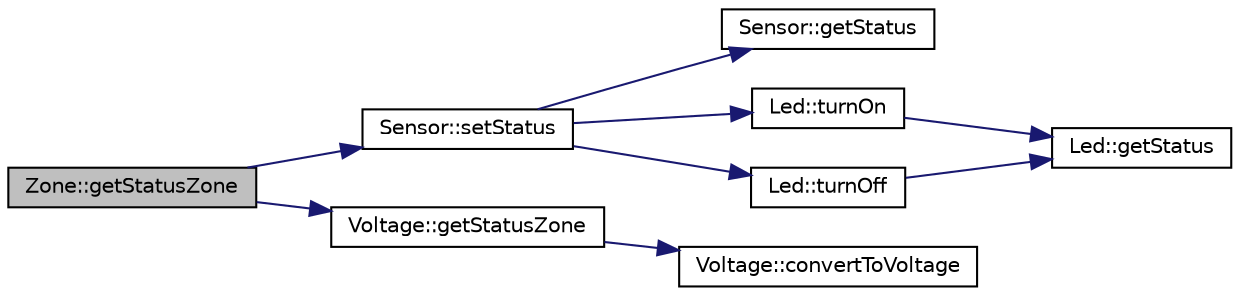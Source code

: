 digraph "Zone::getStatusZone"
{
  edge [fontname="Helvetica",fontsize="10",labelfontname="Helvetica",labelfontsize="10"];
  node [fontname="Helvetica",fontsize="10",shape=record];
  rankdir="LR";
  Node18 [label="Zone::getStatusZone",height=0.2,width=0.4,color="black", fillcolor="grey75", style="filled", fontcolor="black"];
  Node18 -> Node19 [color="midnightblue",fontsize="10",style="solid",fontname="Helvetica"];
  Node19 [label="Sensor::setStatus",height=0.2,width=0.4,color="black", fillcolor="white", style="filled",URL="$class_sensor.html#a7972be02ffc4de06189bf1674b10e7ca",tooltip="Set the Status object. "];
  Node19 -> Node20 [color="midnightblue",fontsize="10",style="solid",fontname="Helvetica"];
  Node20 [label="Sensor::getStatus",height=0.2,width=0.4,color="black", fillcolor="white", style="filled",URL="$class_sensor.html#a4fa4a168ce3effc89907845aa6ba1276",tooltip="Get the Status object. "];
  Node19 -> Node21 [color="midnightblue",fontsize="10",style="solid",fontname="Helvetica"];
  Node21 [label="Led::turnOn",height=0.2,width=0.4,color="black", fillcolor="white", style="filled",URL="$class_led.html#a31b9aebd54e73a88eba93068f70fd58c",tooltip="Ligar led. "];
  Node21 -> Node22 [color="midnightblue",fontsize="10",style="solid",fontname="Helvetica"];
  Node22 [label="Led::getStatus",height=0.2,width=0.4,color="black", fillcolor="white", style="filled",URL="$class_led.html#a1b58a603349633018e279f99405c09fe",tooltip="Get the Status object. "];
  Node19 -> Node23 [color="midnightblue",fontsize="10",style="solid",fontname="Helvetica"];
  Node23 [label="Led::turnOff",height=0.2,width=0.4,color="black", fillcolor="white", style="filled",URL="$class_led.html#a1ae7b75842a5395a46251abfbd798166",tooltip="Desligar o Led. "];
  Node23 -> Node22 [color="midnightblue",fontsize="10",style="solid",fontname="Helvetica"];
  Node18 -> Node24 [color="midnightblue",fontsize="10",style="solid",fontname="Helvetica"];
  Node24 [label="Voltage::getStatusZone",height=0.2,width=0.4,color="black", fillcolor="white", style="filled",URL="$class_voltage.html#a2ecf82e0a086bada8bc84b32751b2d5a",tooltip="Get the Status Zone object. "];
  Node24 -> Node25 [color="midnightblue",fontsize="10",style="solid",fontname="Helvetica"];
  Node25 [label="Voltage::convertToVoltage",height=0.2,width=0.4,color="black", fillcolor="white", style="filled",URL="$class_voltage.html#a9f4477e8edb78357823300ab42777c89"];
}
